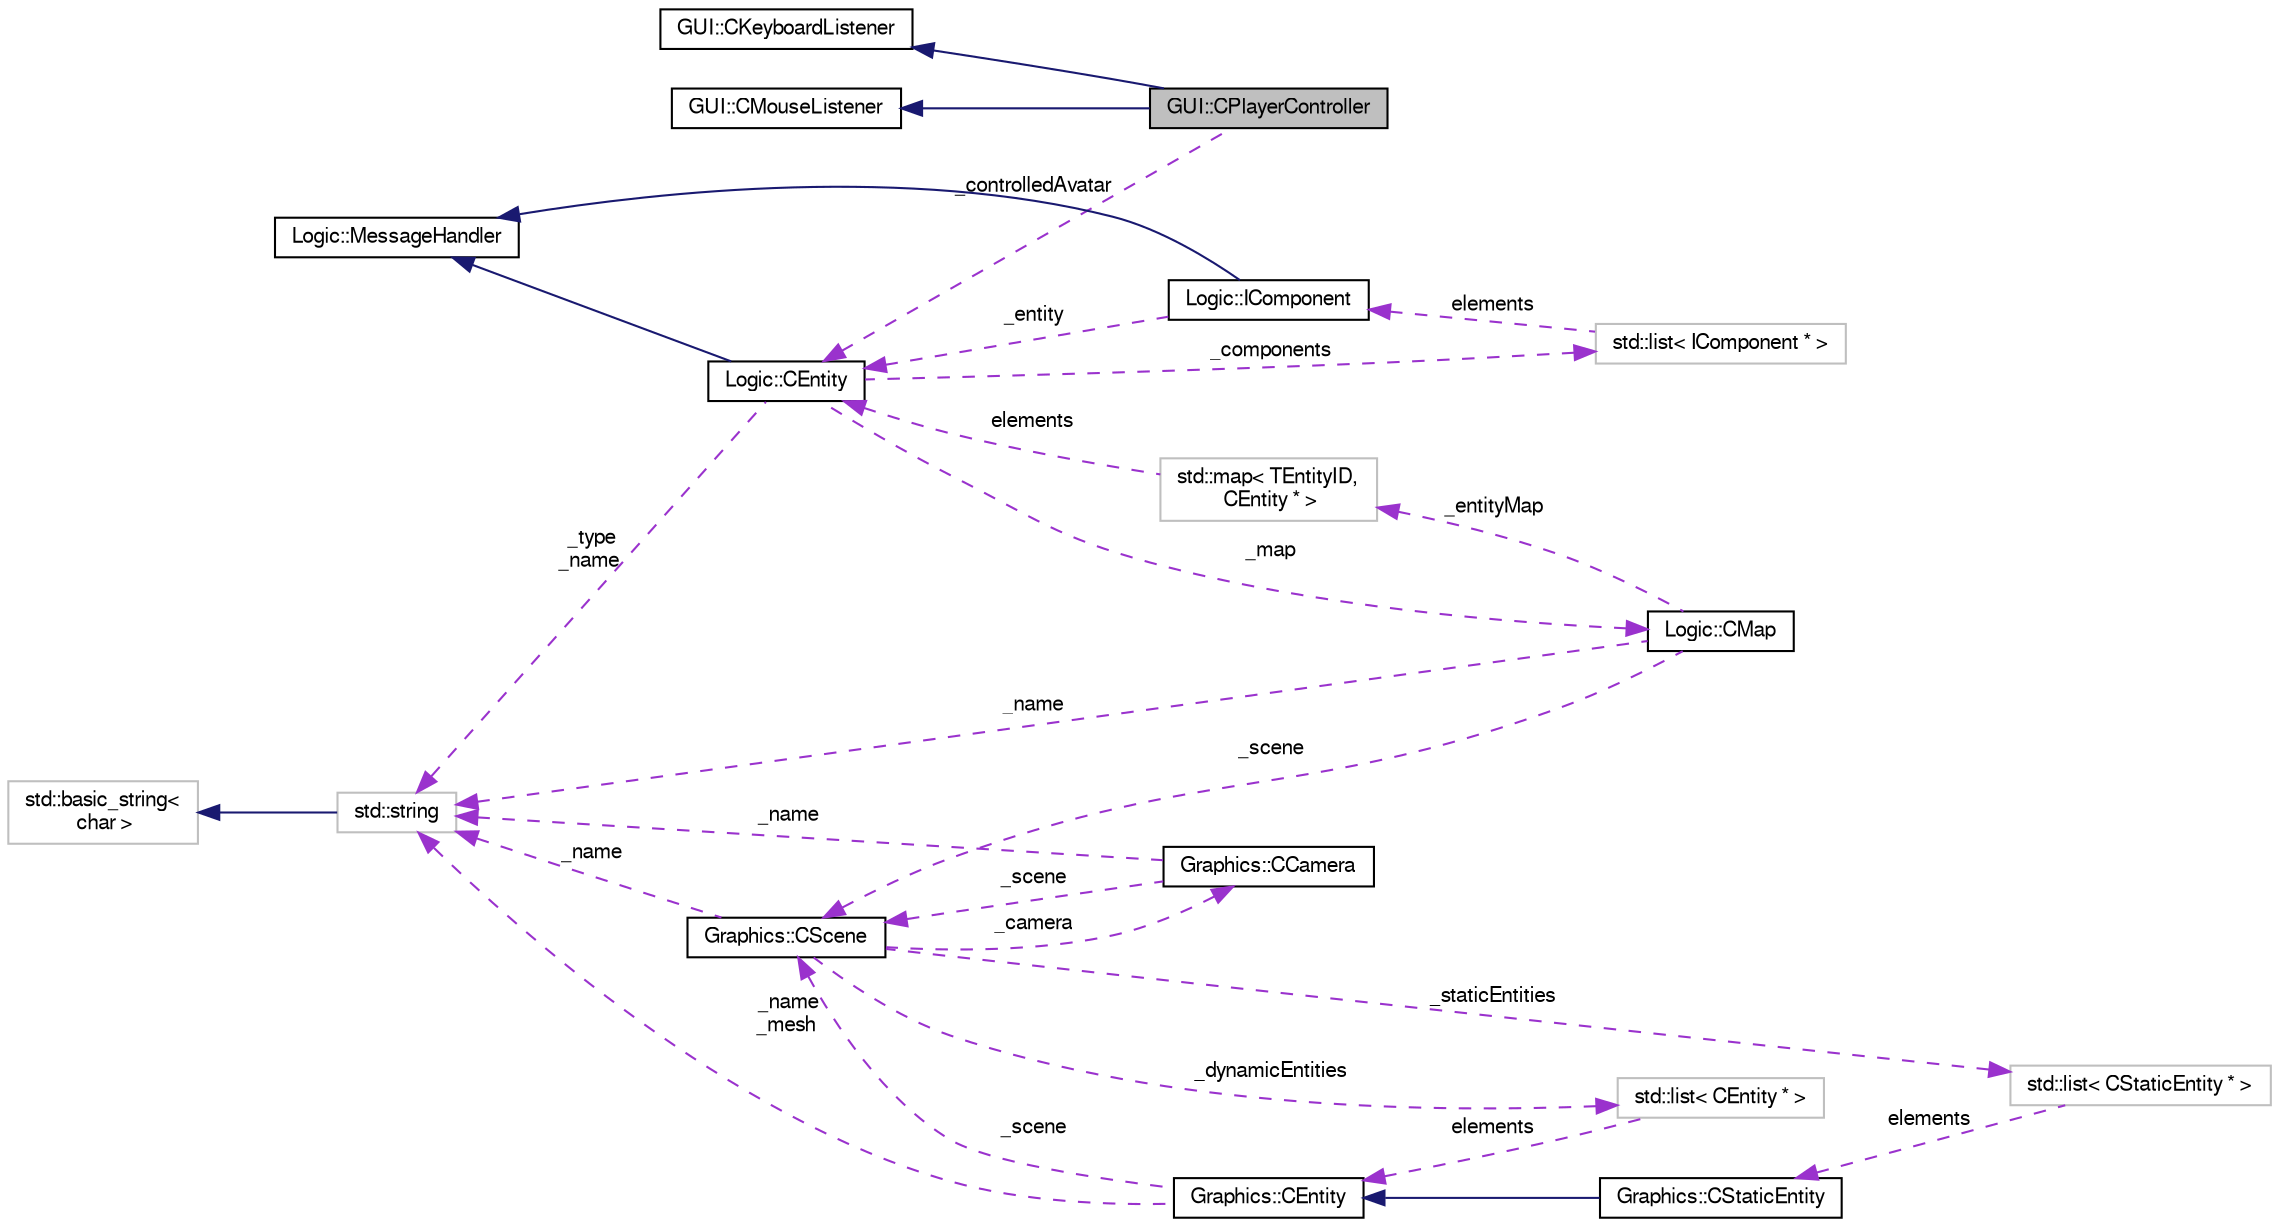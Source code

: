 digraph "GUI::CPlayerController"
{
  edge [fontname="FreeSans",fontsize="10",labelfontname="FreeSans",labelfontsize="10"];
  node [fontname="FreeSans",fontsize="10",shape=record];
  rankdir="LR";
  Node1 [label="GUI::CPlayerController",height=0.2,width=0.4,color="black", fillcolor="grey75", style="filled", fontcolor="black"];
  Node2 -> Node1 [dir="back",color="midnightblue",fontsize="10",style="solid",fontname="FreeSans"];
  Node2 [label="GUI::CKeyboardListener",height=0.2,width=0.4,color="black", fillcolor="white", style="filled",URL="$class_g_u_i_1_1_c_keyboard_listener.html",tooltip="Esta clase debe ser implementada por las clases que quieren registrarse en el gestor de periféricos d..."];
  Node3 -> Node1 [dir="back",color="midnightblue",fontsize="10",style="solid",fontname="FreeSans"];
  Node3 [label="GUI::CMouseListener",height=0.2,width=0.4,color="black", fillcolor="white", style="filled",URL="$class_g_u_i_1_1_c_mouse_listener.html",tooltip="Esta clase debe ser implementada por las clases que quieren registrarse en el gestor de periféricos d..."];
  Node4 -> Node1 [dir="back",color="darkorchid3",fontsize="10",style="dashed",label=" _controlledAvatar" ,fontname="FreeSans"];
  Node4 [label="Logic::CEntity",height=0.2,width=0.4,color="black", fillcolor="white", style="filled",URL="$class_logic_1_1_c_entity.html",tooltip="Clase que representa una entidad en el entorno virtual. "];
  Node5 -> Node4 [dir="back",color="midnightblue",fontsize="10",style="solid",fontname="FreeSans"];
  Node5 [label="Logic::MessageHandler",height=0.2,width=0.4,color="black", fillcolor="white", style="filled",URL="$class_logic_1_1_message_handler.html"];
  Node6 -> Node4 [dir="back",color="darkorchid3",fontsize="10",style="dashed",label=" _components" ,fontname="FreeSans"];
  Node6 [label="std::list\< IComponent * \>",height=0.2,width=0.4,color="grey75", fillcolor="white", style="filled"];
  Node7 -> Node6 [dir="back",color="darkorchid3",fontsize="10",style="dashed",label=" elements" ,fontname="FreeSans"];
  Node7 [label="Logic::IComponent",height=0.2,width=0.4,color="black", fillcolor="white", style="filled",URL="$class_logic_1_1_i_component.html",tooltip="Clase base de los componentes que forman las entidades. "];
  Node5 -> Node7 [dir="back",color="midnightblue",fontsize="10",style="solid",fontname="FreeSans"];
  Node4 -> Node7 [dir="back",color="darkorchid3",fontsize="10",style="dashed",label=" _entity" ,fontname="FreeSans"];
  Node8 -> Node4 [dir="back",color="darkorchid3",fontsize="10",style="dashed",label=" _type\n_name" ,fontname="FreeSans"];
  Node8 [label="std::string",height=0.2,width=0.4,color="grey75", fillcolor="white", style="filled",tooltip="STL class. "];
  Node9 -> Node8 [dir="back",color="midnightblue",fontsize="10",style="solid",fontname="FreeSans"];
  Node9 [label="std::basic_string\<\l char \>",height=0.2,width=0.4,color="grey75", fillcolor="white", style="filled",tooltip="STL class. "];
  Node10 -> Node4 [dir="back",color="darkorchid3",fontsize="10",style="dashed",label=" _map" ,fontname="FreeSans"];
  Node10 [label="Logic::CMap",height=0.2,width=0.4,color="black", fillcolor="white", style="filled",URL="$class_logic_1_1_c_map.html",tooltip="Clase que representa un mapa lógico. "];
  Node11 -> Node10 [dir="back",color="darkorchid3",fontsize="10",style="dashed",label=" _scene" ,fontname="FreeSans"];
  Node11 [label="Graphics::CScene",height=0.2,width=0.4,color="black", fillcolor="white", style="filled",URL="$class_graphics_1_1_c_scene.html",tooltip="Clase que controla todos los elementos de una escena. "];
  Node12 -> Node11 [dir="back",color="darkorchid3",fontsize="10",style="dashed",label=" _staticEntities" ,fontname="FreeSans"];
  Node12 [label="std::list\< CStaticEntity * \>",height=0.2,width=0.4,color="grey75", fillcolor="white", style="filled"];
  Node13 -> Node12 [dir="back",color="darkorchid3",fontsize="10",style="dashed",label=" elements" ,fontname="FreeSans"];
  Node13 [label="Graphics::CStaticEntity",height=0.2,width=0.4,color="black", fillcolor="white", style="filled",URL="$class_graphics_1_1_c_static_entity.html",tooltip="Clase que representa una entidad gráfica estática. "];
  Node14 -> Node13 [dir="back",color="midnightblue",fontsize="10",style="solid",fontname="FreeSans"];
  Node14 [label="Graphics::CEntity",height=0.2,width=0.4,color="black", fillcolor="white", style="filled",URL="$class_graphics_1_1_c_entity.html",tooltip="Clase que representa una entidad gráfica. "];
  Node11 -> Node14 [dir="back",color="darkorchid3",fontsize="10",style="dashed",label=" _scene" ,fontname="FreeSans"];
  Node8 -> Node14 [dir="back",color="darkorchid3",fontsize="10",style="dashed",label=" _name\n_mesh" ,fontname="FreeSans"];
  Node15 -> Node11 [dir="back",color="darkorchid3",fontsize="10",style="dashed",label=" _camera" ,fontname="FreeSans"];
  Node15 [label="Graphics::CCamera",height=0.2,width=0.4,color="black", fillcolor="white", style="filled",URL="$class_graphics_1_1_c_camera.html",tooltip="Clase de la cámara extendida basada en Ogre. "];
  Node11 -> Node15 [dir="back",color="darkorchid3",fontsize="10",style="dashed",label=" _scene" ,fontname="FreeSans"];
  Node8 -> Node15 [dir="back",color="darkorchid3",fontsize="10",style="dashed",label=" _name" ,fontname="FreeSans"];
  Node8 -> Node11 [dir="back",color="darkorchid3",fontsize="10",style="dashed",label=" _name" ,fontname="FreeSans"];
  Node16 -> Node11 [dir="back",color="darkorchid3",fontsize="10",style="dashed",label=" _dynamicEntities" ,fontname="FreeSans"];
  Node16 [label="std::list\< CEntity * \>",height=0.2,width=0.4,color="grey75", fillcolor="white", style="filled"];
  Node14 -> Node16 [dir="back",color="darkorchid3",fontsize="10",style="dashed",label=" elements" ,fontname="FreeSans"];
  Node17 -> Node10 [dir="back",color="darkorchid3",fontsize="10",style="dashed",label=" _entityMap" ,fontname="FreeSans"];
  Node17 [label="std::map\< TEntityID,\l CEntity * \>",height=0.2,width=0.4,color="grey75", fillcolor="white", style="filled"];
  Node4 -> Node17 [dir="back",color="darkorchid3",fontsize="10",style="dashed",label=" elements" ,fontname="FreeSans"];
  Node8 -> Node10 [dir="back",color="darkorchid3",fontsize="10",style="dashed",label=" _name" ,fontname="FreeSans"];
}
